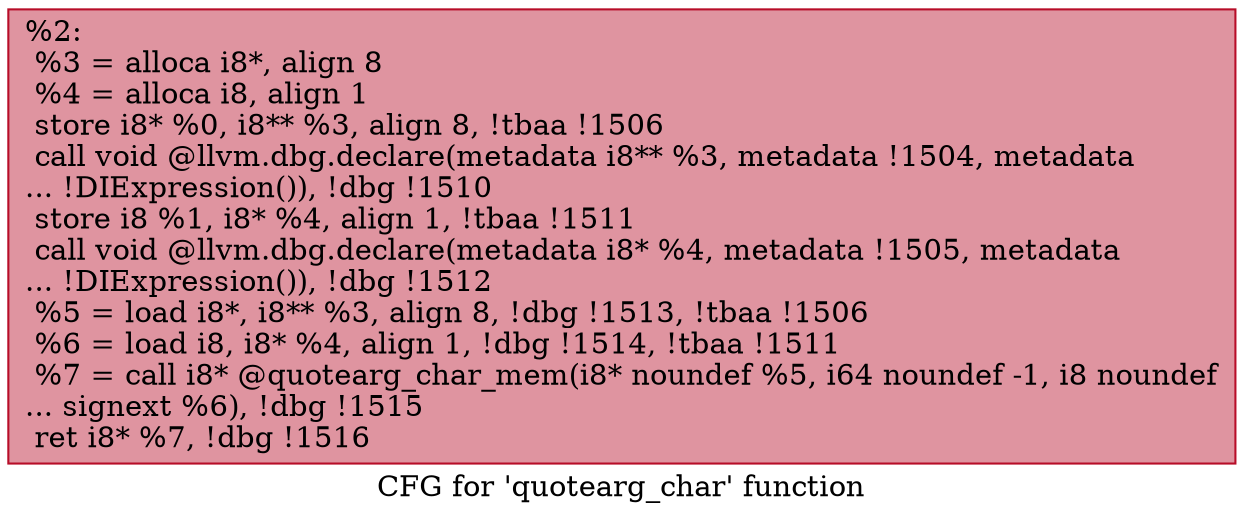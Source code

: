 digraph "CFG for 'quotearg_char' function" {
	label="CFG for 'quotearg_char' function";

	Node0x15e4900 [shape=record,color="#b70d28ff", style=filled, fillcolor="#b70d2870",label="{%2:\l  %3 = alloca i8*, align 8\l  %4 = alloca i8, align 1\l  store i8* %0, i8** %3, align 8, !tbaa !1506\l  call void @llvm.dbg.declare(metadata i8** %3, metadata !1504, metadata\l... !DIExpression()), !dbg !1510\l  store i8 %1, i8* %4, align 1, !tbaa !1511\l  call void @llvm.dbg.declare(metadata i8* %4, metadata !1505, metadata\l... !DIExpression()), !dbg !1512\l  %5 = load i8*, i8** %3, align 8, !dbg !1513, !tbaa !1506\l  %6 = load i8, i8* %4, align 1, !dbg !1514, !tbaa !1511\l  %7 = call i8* @quotearg_char_mem(i8* noundef %5, i64 noundef -1, i8 noundef\l... signext %6), !dbg !1515\l  ret i8* %7, !dbg !1516\l}"];
}
